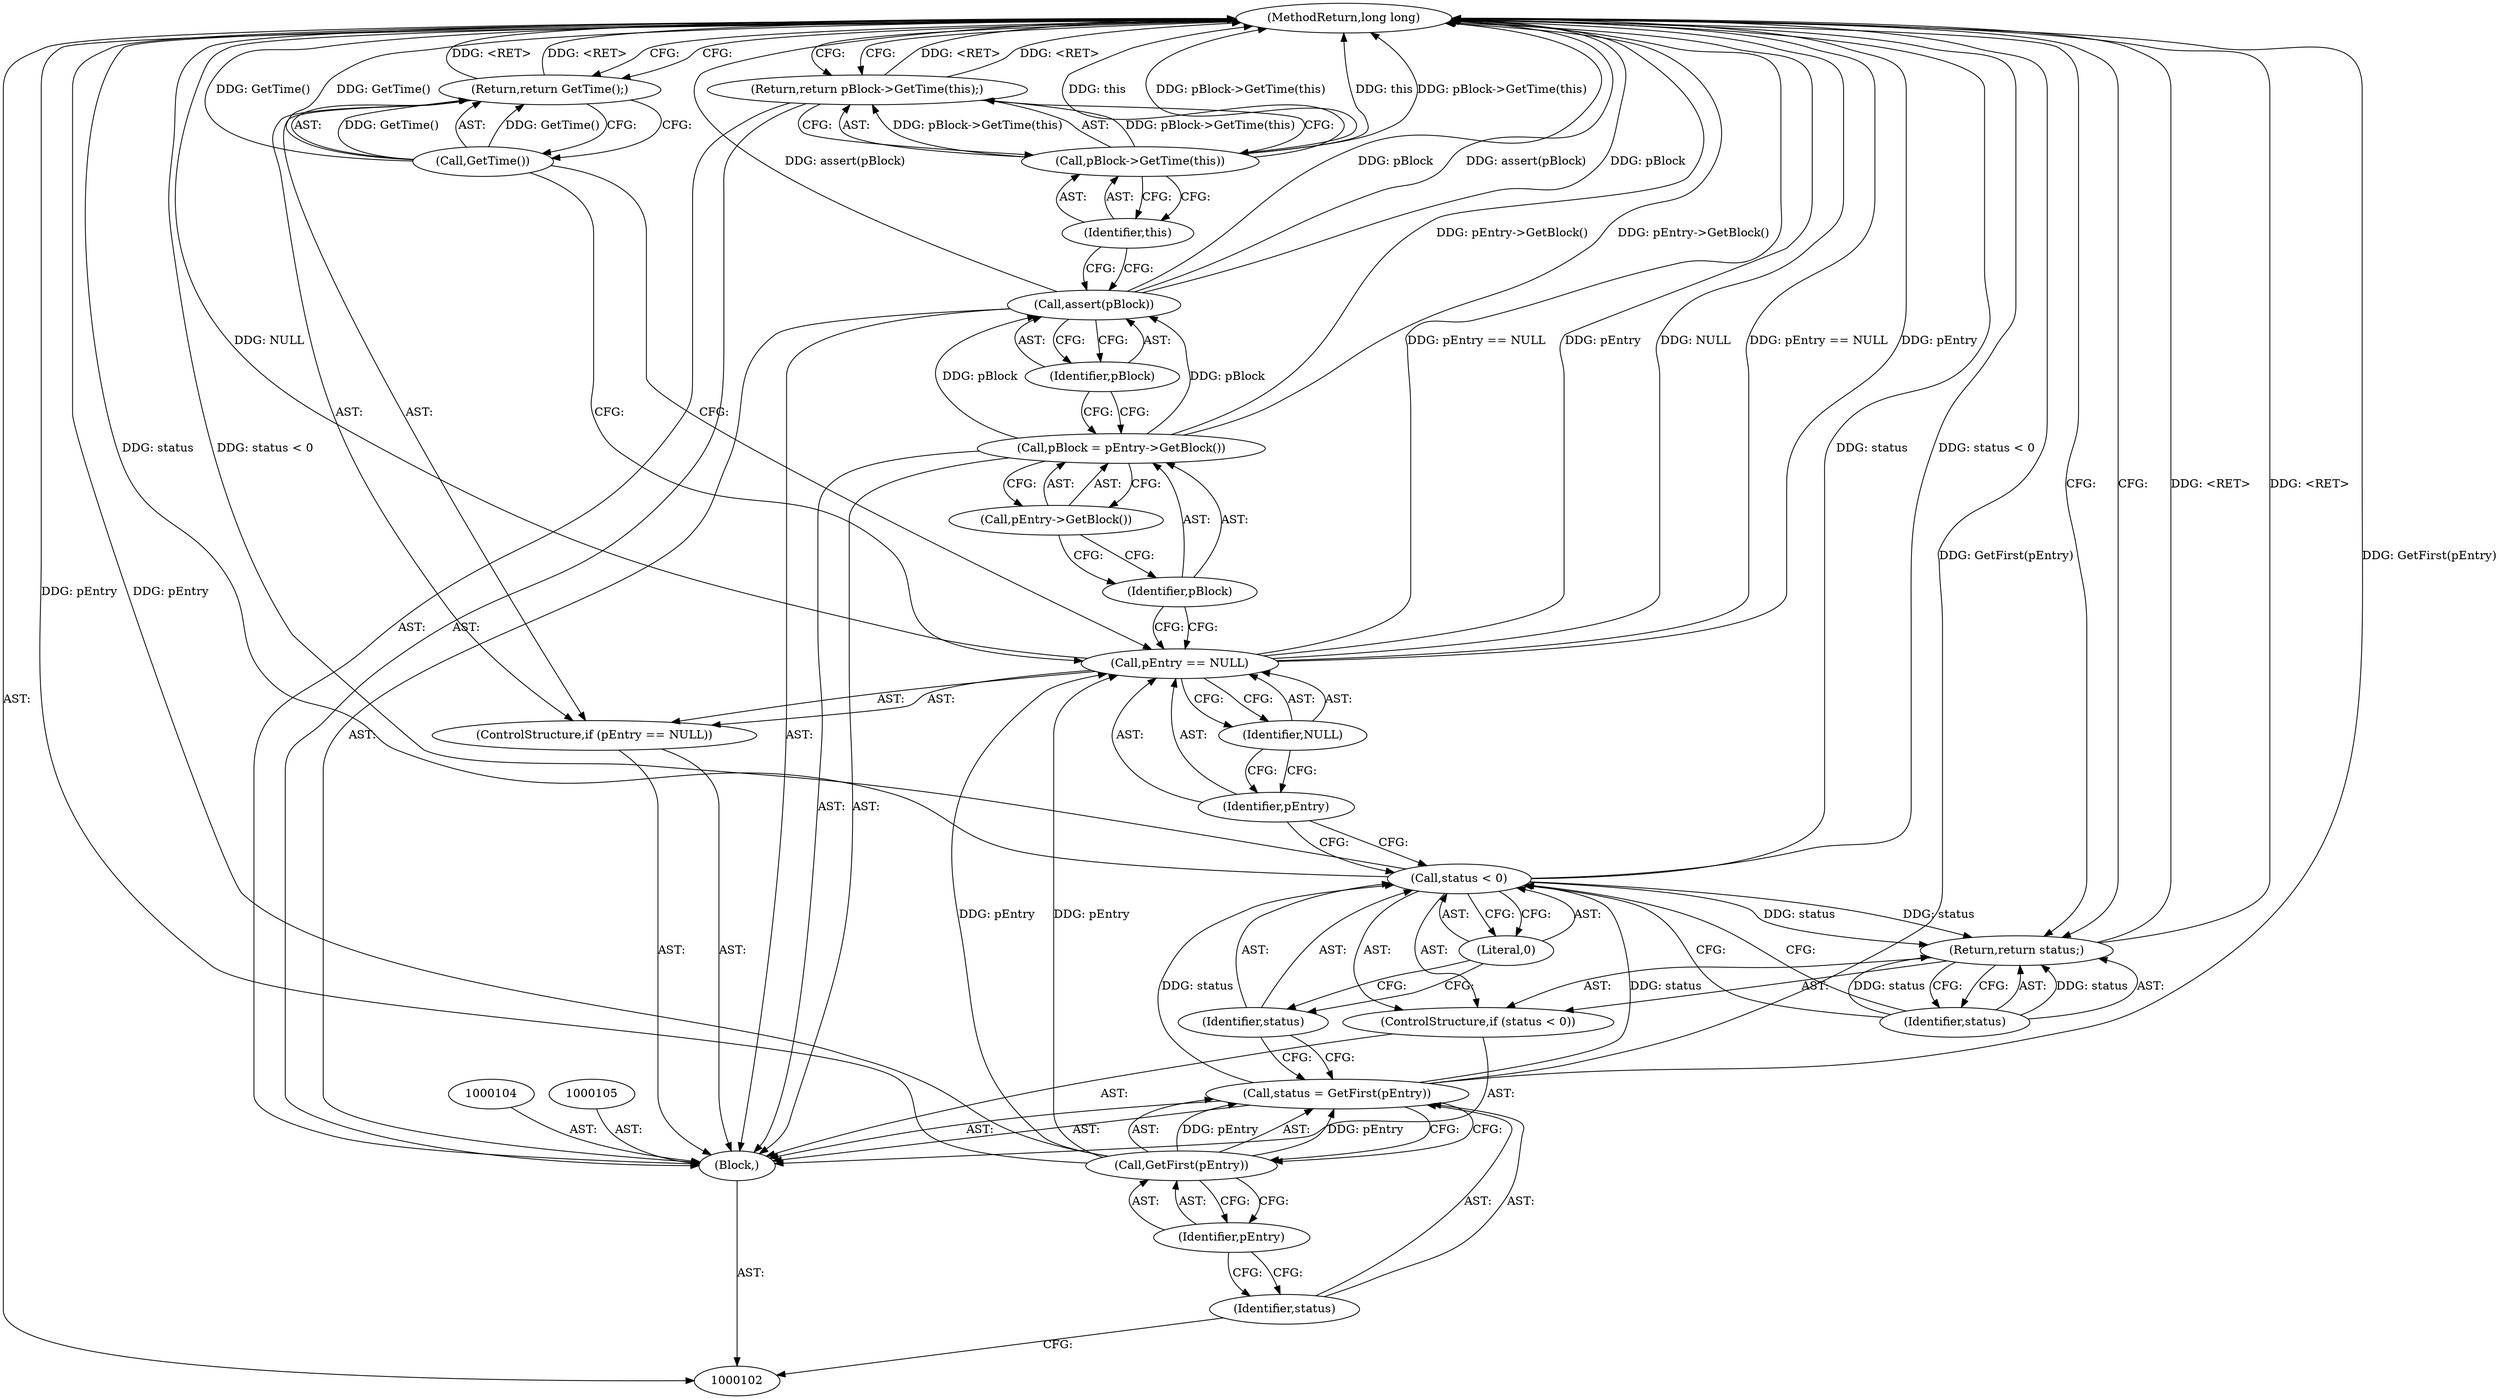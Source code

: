 digraph "1_Android_04839626ed859623901ebd3a5fd483982186b59d_85" {
"1000130" [label="(MethodReturn,long long)"];
"1000126" [label="(Identifier,pBlock)"];
"1000125" [label="(Call,assert(pBlock))"];
"1000128" [label="(Call,pBlock->GetTime(this))"];
"1000129" [label="(Identifier,this)"];
"1000127" [label="(Return,return pBlock->GetTime(this);)"];
"1000103" [label="(Block,)"];
"1000106" [label="(Call,status = GetFirst(pEntry))"];
"1000107" [label="(Identifier,status)"];
"1000108" [label="(Call,GetFirst(pEntry))"];
"1000109" [label="(Identifier,pEntry)"];
"1000113" [label="(Literal,0)"];
"1000110" [label="(ControlStructure,if (status < 0))"];
"1000111" [label="(Call,status < 0)"];
"1000112" [label="(Identifier,status)"];
"1000115" [label="(Identifier,status)"];
"1000114" [label="(Return,return status;)"];
"1000119" [label="(Identifier,NULL)"];
"1000116" [label="(ControlStructure,if (pEntry == NULL))"];
"1000117" [label="(Call,pEntry == NULL)"];
"1000118" [label="(Identifier,pEntry)"];
"1000121" [label="(Call,GetTime())"];
"1000120" [label="(Return,return GetTime();)"];
"1000122" [label="(Call,pBlock = pEntry->GetBlock())"];
"1000123" [label="(Identifier,pBlock)"];
"1000124" [label="(Call,pEntry->GetBlock())"];
"1000130" -> "1000102"  [label="AST: "];
"1000130" -> "1000114"  [label="CFG: "];
"1000130" -> "1000120"  [label="CFG: "];
"1000130" -> "1000127"  [label="CFG: "];
"1000127" -> "1000130"  [label="DDG: <RET>"];
"1000120" -> "1000130"  [label="DDG: <RET>"];
"1000117" -> "1000130"  [label="DDG: pEntry == NULL"];
"1000117" -> "1000130"  [label="DDG: pEntry"];
"1000117" -> "1000130"  [label="DDG: NULL"];
"1000125" -> "1000130"  [label="DDG: pBlock"];
"1000125" -> "1000130"  [label="DDG: assert(pBlock)"];
"1000106" -> "1000130"  [label="DDG: GetFirst(pEntry)"];
"1000128" -> "1000130"  [label="DDG: this"];
"1000128" -> "1000130"  [label="DDG: pBlock->GetTime(this)"];
"1000121" -> "1000130"  [label="DDG: GetTime()"];
"1000111" -> "1000130"  [label="DDG: status"];
"1000111" -> "1000130"  [label="DDG: status < 0"];
"1000122" -> "1000130"  [label="DDG: pEntry->GetBlock()"];
"1000108" -> "1000130"  [label="DDG: pEntry"];
"1000114" -> "1000130"  [label="DDG: <RET>"];
"1000126" -> "1000125"  [label="AST: "];
"1000126" -> "1000122"  [label="CFG: "];
"1000125" -> "1000126"  [label="CFG: "];
"1000125" -> "1000103"  [label="AST: "];
"1000125" -> "1000126"  [label="CFG: "];
"1000126" -> "1000125"  [label="AST: "];
"1000129" -> "1000125"  [label="CFG: "];
"1000125" -> "1000130"  [label="DDG: pBlock"];
"1000125" -> "1000130"  [label="DDG: assert(pBlock)"];
"1000122" -> "1000125"  [label="DDG: pBlock"];
"1000128" -> "1000127"  [label="AST: "];
"1000128" -> "1000129"  [label="CFG: "];
"1000129" -> "1000128"  [label="AST: "];
"1000127" -> "1000128"  [label="CFG: "];
"1000128" -> "1000130"  [label="DDG: this"];
"1000128" -> "1000130"  [label="DDG: pBlock->GetTime(this)"];
"1000128" -> "1000127"  [label="DDG: pBlock->GetTime(this)"];
"1000129" -> "1000128"  [label="AST: "];
"1000129" -> "1000125"  [label="CFG: "];
"1000128" -> "1000129"  [label="CFG: "];
"1000127" -> "1000103"  [label="AST: "];
"1000127" -> "1000128"  [label="CFG: "];
"1000128" -> "1000127"  [label="AST: "];
"1000130" -> "1000127"  [label="CFG: "];
"1000127" -> "1000130"  [label="DDG: <RET>"];
"1000128" -> "1000127"  [label="DDG: pBlock->GetTime(this)"];
"1000103" -> "1000102"  [label="AST: "];
"1000104" -> "1000103"  [label="AST: "];
"1000105" -> "1000103"  [label="AST: "];
"1000106" -> "1000103"  [label="AST: "];
"1000110" -> "1000103"  [label="AST: "];
"1000116" -> "1000103"  [label="AST: "];
"1000122" -> "1000103"  [label="AST: "];
"1000125" -> "1000103"  [label="AST: "];
"1000127" -> "1000103"  [label="AST: "];
"1000106" -> "1000103"  [label="AST: "];
"1000106" -> "1000108"  [label="CFG: "];
"1000107" -> "1000106"  [label="AST: "];
"1000108" -> "1000106"  [label="AST: "];
"1000112" -> "1000106"  [label="CFG: "];
"1000106" -> "1000130"  [label="DDG: GetFirst(pEntry)"];
"1000108" -> "1000106"  [label="DDG: pEntry"];
"1000106" -> "1000111"  [label="DDG: status"];
"1000107" -> "1000106"  [label="AST: "];
"1000107" -> "1000102"  [label="CFG: "];
"1000109" -> "1000107"  [label="CFG: "];
"1000108" -> "1000106"  [label="AST: "];
"1000108" -> "1000109"  [label="CFG: "];
"1000109" -> "1000108"  [label="AST: "];
"1000106" -> "1000108"  [label="CFG: "];
"1000108" -> "1000130"  [label="DDG: pEntry"];
"1000108" -> "1000106"  [label="DDG: pEntry"];
"1000108" -> "1000117"  [label="DDG: pEntry"];
"1000109" -> "1000108"  [label="AST: "];
"1000109" -> "1000107"  [label="CFG: "];
"1000108" -> "1000109"  [label="CFG: "];
"1000113" -> "1000111"  [label="AST: "];
"1000113" -> "1000112"  [label="CFG: "];
"1000111" -> "1000113"  [label="CFG: "];
"1000110" -> "1000103"  [label="AST: "];
"1000111" -> "1000110"  [label="AST: "];
"1000114" -> "1000110"  [label="AST: "];
"1000111" -> "1000110"  [label="AST: "];
"1000111" -> "1000113"  [label="CFG: "];
"1000112" -> "1000111"  [label="AST: "];
"1000113" -> "1000111"  [label="AST: "];
"1000115" -> "1000111"  [label="CFG: "];
"1000118" -> "1000111"  [label="CFG: "];
"1000111" -> "1000130"  [label="DDG: status"];
"1000111" -> "1000130"  [label="DDG: status < 0"];
"1000106" -> "1000111"  [label="DDG: status"];
"1000111" -> "1000114"  [label="DDG: status"];
"1000112" -> "1000111"  [label="AST: "];
"1000112" -> "1000106"  [label="CFG: "];
"1000113" -> "1000112"  [label="CFG: "];
"1000115" -> "1000114"  [label="AST: "];
"1000115" -> "1000111"  [label="CFG: "];
"1000114" -> "1000115"  [label="CFG: "];
"1000115" -> "1000114"  [label="DDG: status"];
"1000114" -> "1000110"  [label="AST: "];
"1000114" -> "1000115"  [label="CFG: "];
"1000115" -> "1000114"  [label="AST: "];
"1000130" -> "1000114"  [label="CFG: "];
"1000114" -> "1000130"  [label="DDG: <RET>"];
"1000115" -> "1000114"  [label="DDG: status"];
"1000111" -> "1000114"  [label="DDG: status"];
"1000119" -> "1000117"  [label="AST: "];
"1000119" -> "1000118"  [label="CFG: "];
"1000117" -> "1000119"  [label="CFG: "];
"1000116" -> "1000103"  [label="AST: "];
"1000117" -> "1000116"  [label="AST: "];
"1000120" -> "1000116"  [label="AST: "];
"1000117" -> "1000116"  [label="AST: "];
"1000117" -> "1000119"  [label="CFG: "];
"1000118" -> "1000117"  [label="AST: "];
"1000119" -> "1000117"  [label="AST: "];
"1000121" -> "1000117"  [label="CFG: "];
"1000123" -> "1000117"  [label="CFG: "];
"1000117" -> "1000130"  [label="DDG: pEntry == NULL"];
"1000117" -> "1000130"  [label="DDG: pEntry"];
"1000117" -> "1000130"  [label="DDG: NULL"];
"1000108" -> "1000117"  [label="DDG: pEntry"];
"1000118" -> "1000117"  [label="AST: "];
"1000118" -> "1000111"  [label="CFG: "];
"1000119" -> "1000118"  [label="CFG: "];
"1000121" -> "1000120"  [label="AST: "];
"1000121" -> "1000117"  [label="CFG: "];
"1000120" -> "1000121"  [label="CFG: "];
"1000121" -> "1000130"  [label="DDG: GetTime()"];
"1000121" -> "1000120"  [label="DDG: GetTime()"];
"1000120" -> "1000116"  [label="AST: "];
"1000120" -> "1000121"  [label="CFG: "];
"1000121" -> "1000120"  [label="AST: "];
"1000130" -> "1000120"  [label="CFG: "];
"1000120" -> "1000130"  [label="DDG: <RET>"];
"1000121" -> "1000120"  [label="DDG: GetTime()"];
"1000122" -> "1000103"  [label="AST: "];
"1000122" -> "1000124"  [label="CFG: "];
"1000123" -> "1000122"  [label="AST: "];
"1000124" -> "1000122"  [label="AST: "];
"1000126" -> "1000122"  [label="CFG: "];
"1000122" -> "1000130"  [label="DDG: pEntry->GetBlock()"];
"1000122" -> "1000125"  [label="DDG: pBlock"];
"1000123" -> "1000122"  [label="AST: "];
"1000123" -> "1000117"  [label="CFG: "];
"1000124" -> "1000123"  [label="CFG: "];
"1000124" -> "1000122"  [label="AST: "];
"1000124" -> "1000123"  [label="CFG: "];
"1000122" -> "1000124"  [label="CFG: "];
}
